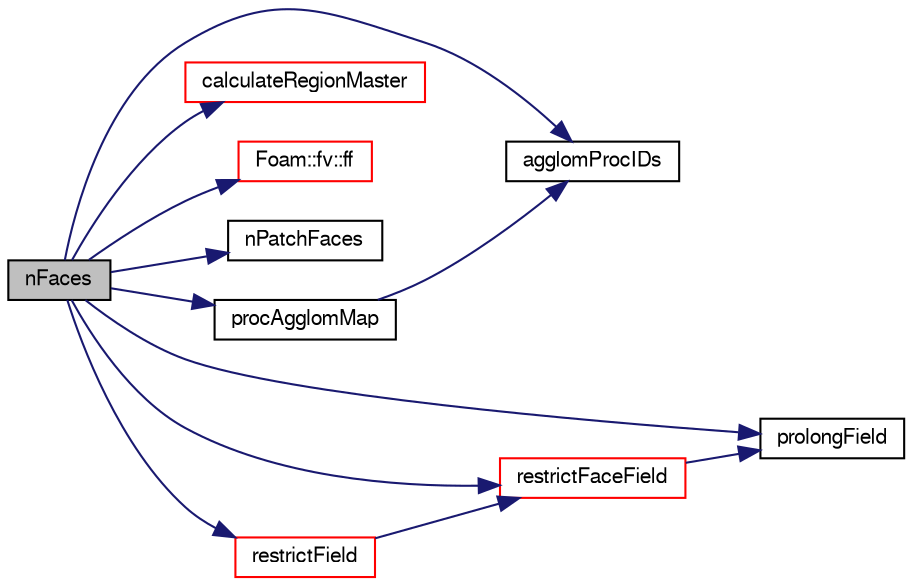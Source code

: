 digraph "nFaces"
{
  bgcolor="transparent";
  edge [fontname="FreeSans",fontsize="10",labelfontname="FreeSans",labelfontsize="10"];
  node [fontname="FreeSans",fontsize="10",shape=record];
  rankdir="LR";
  Node1245 [label="nFaces",height=0.2,width=0.4,color="black", fillcolor="grey75", style="filled", fontcolor="black"];
  Node1245 -> Node1246 [color="midnightblue",fontsize="10",style="solid",fontname="FreeSans"];
  Node1246 [label="agglomProcIDs",height=0.2,width=0.4,color="black",URL="$a26970.html#abc245514f799c4608476dab98263ae8f",tooltip="Set of processors to agglomerate. Element 0 is the. "];
  Node1245 -> Node1247 [color="midnightblue",fontsize="10",style="solid",fontname="FreeSans"];
  Node1247 [label="calculateRegionMaster",height=0.2,width=0.4,color="red",URL="$a26970.html#aed73fab74ec6a279e5d5c65139199b42",tooltip="Given fine to coarse processor map determine: "];
  Node1245 -> Node1557 [color="midnightblue",fontsize="10",style="solid",fontname="FreeSans"];
  Node1557 [label="Foam::fv::ff",height=0.2,width=0.4,color="red",URL="$a21133.html#ab38421d38a2395d0ae398d03fc20609c"];
  Node1245 -> Node1574 [color="midnightblue",fontsize="10",style="solid",fontname="FreeSans"];
  Node1574 [label="nPatchFaces",height=0.2,width=0.4,color="black",URL="$a26970.html#a9d89d659d19a959f1d27f57c2d634189",tooltip="Return number of coarse patch faces (before processor. "];
  Node1245 -> Node1575 [color="midnightblue",fontsize="10",style="solid",fontname="FreeSans"];
  Node1575 [label="procAgglomMap",height=0.2,width=0.4,color="black",URL="$a26970.html#a77ee696032979e20d75084d97be6b300",tooltip="Mapping from processor to agglomerated processor (global, all. "];
  Node1575 -> Node1246 [color="midnightblue",fontsize="10",style="solid",fontname="FreeSans"];
  Node1245 -> Node1576 [color="midnightblue",fontsize="10",style="solid",fontname="FreeSans"];
  Node1576 [label="prolongField",height=0.2,width=0.4,color="black",URL="$a26970.html#a4181c6aa45d354741ae975dcab72e39b",tooltip="Prolong (interpolate by injection) cell field. "];
  Node1245 -> Node1577 [color="midnightblue",fontsize="10",style="solid",fontname="FreeSans"];
  Node1577 [label="restrictFaceField",height=0.2,width=0.4,color="red",URL="$a26970.html#aa72390fdc1317326421ff49be6af4ecb",tooltip="Restrict (integrate by summation) face field. "];
  Node1577 -> Node1576 [color="midnightblue",fontsize="10",style="solid",fontname="FreeSans"];
  Node1245 -> Node1578 [color="midnightblue",fontsize="10",style="solid",fontname="FreeSans"];
  Node1578 [label="restrictField",height=0.2,width=0.4,color="red",URL="$a26970.html#a1859b2a6efbf2701dff3bcbf0b5d2a55",tooltip="Restrict (integrate by summation) cell field. "];
  Node1578 -> Node1577 [color="midnightblue",fontsize="10",style="solid",fontname="FreeSans"];
}
